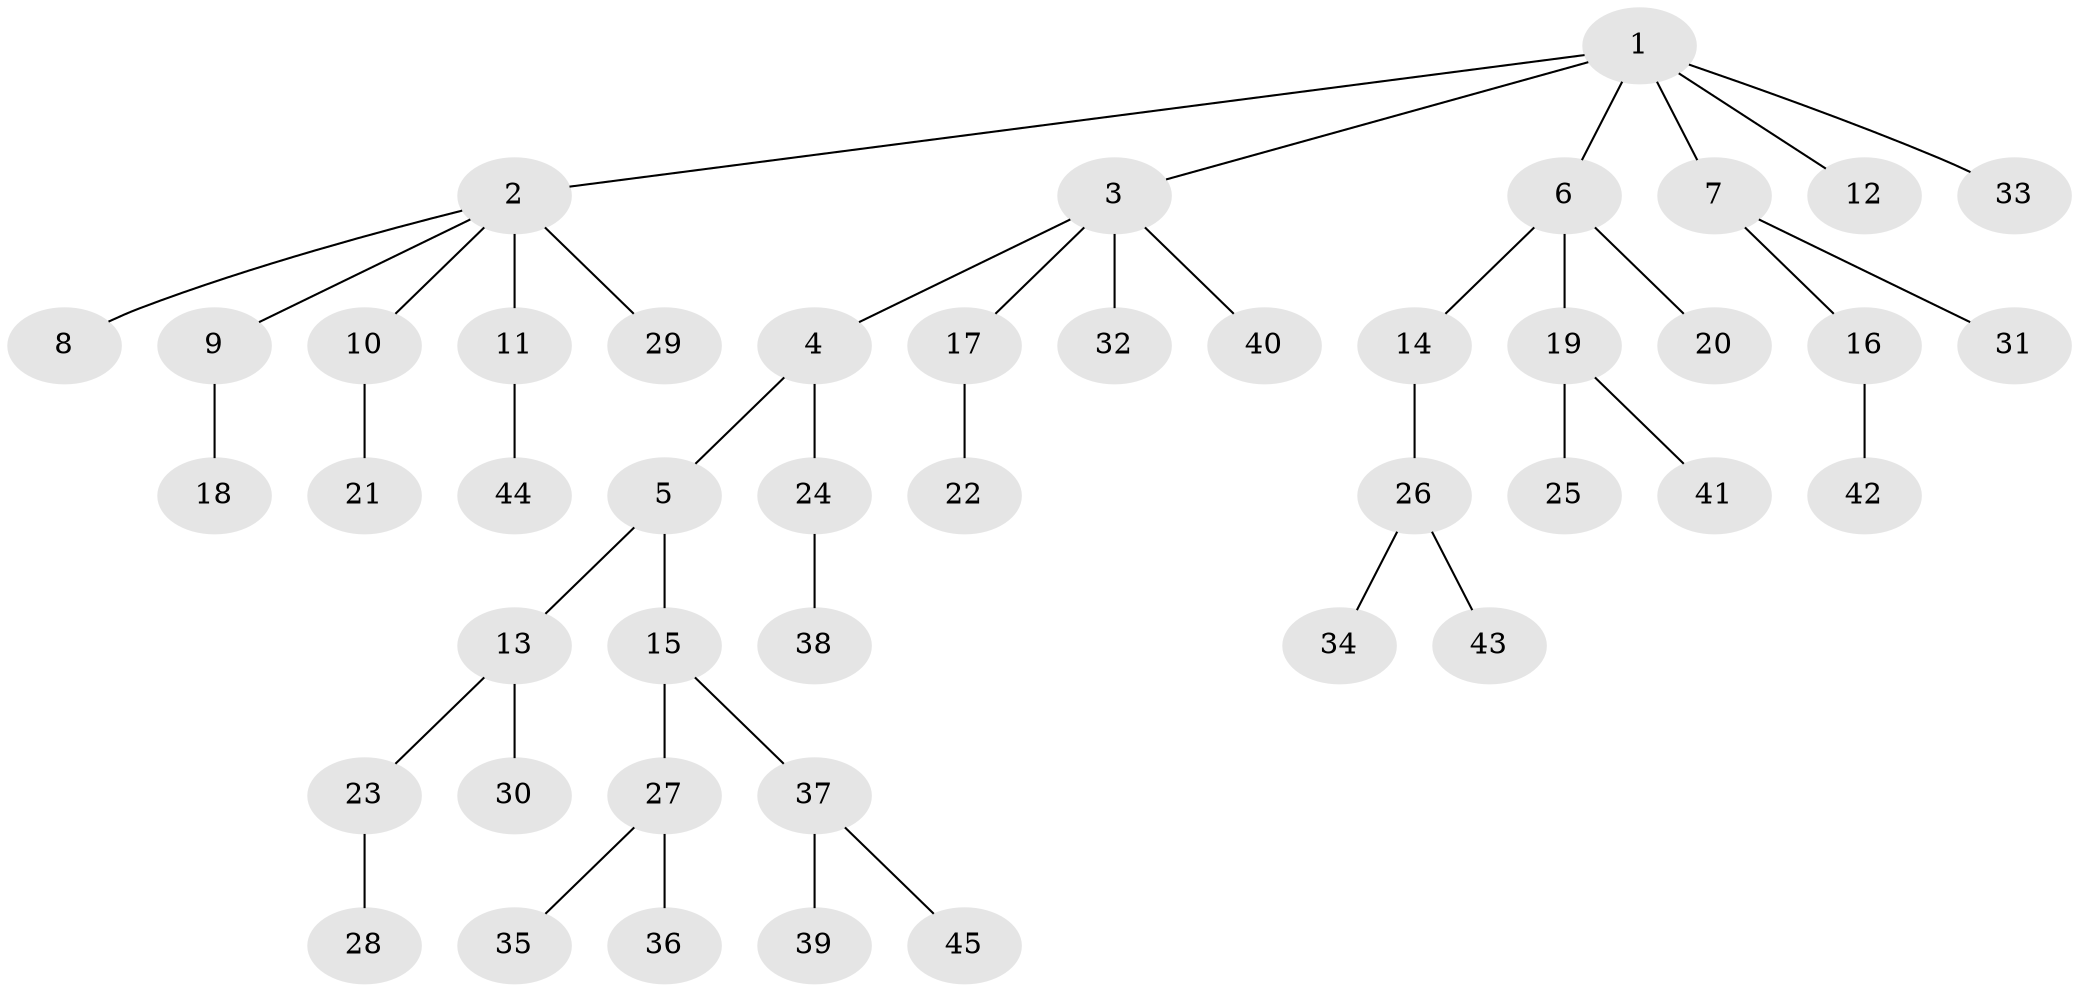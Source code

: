 // original degree distribution, {7: 0.013513513513513514, 6: 0.02702702702702703, 4: 0.08108108108108109, 3: 0.08108108108108109, 5: 0.013513513513513514, 2: 0.2972972972972973, 1: 0.4864864864864865}
// Generated by graph-tools (version 1.1) at 2025/51/03/04/25 22:51:57]
// undirected, 45 vertices, 44 edges
graph export_dot {
  node [color=gray90,style=filled];
  1;
  2;
  3;
  4;
  5;
  6;
  7;
  8;
  9;
  10;
  11;
  12;
  13;
  14;
  15;
  16;
  17;
  18;
  19;
  20;
  21;
  22;
  23;
  24;
  25;
  26;
  27;
  28;
  29;
  30;
  31;
  32;
  33;
  34;
  35;
  36;
  37;
  38;
  39;
  40;
  41;
  42;
  43;
  44;
  45;
  1 -- 2 [weight=1.0];
  1 -- 3 [weight=1.0];
  1 -- 6 [weight=1.0];
  1 -- 7 [weight=1.0];
  1 -- 12 [weight=1.0];
  1 -- 33 [weight=1.0];
  2 -- 8 [weight=1.0];
  2 -- 9 [weight=1.0];
  2 -- 10 [weight=1.0];
  2 -- 11 [weight=1.0];
  2 -- 29 [weight=2.0];
  3 -- 4 [weight=1.0];
  3 -- 17 [weight=1.0];
  3 -- 32 [weight=1.0];
  3 -- 40 [weight=1.0];
  4 -- 5 [weight=1.0];
  4 -- 24 [weight=1.0];
  5 -- 13 [weight=1.0];
  5 -- 15 [weight=1.0];
  6 -- 14 [weight=1.0];
  6 -- 19 [weight=1.0];
  6 -- 20 [weight=1.0];
  7 -- 16 [weight=1.0];
  7 -- 31 [weight=1.0];
  9 -- 18 [weight=1.0];
  10 -- 21 [weight=1.0];
  11 -- 44 [weight=1.0];
  13 -- 23 [weight=1.0];
  13 -- 30 [weight=1.0];
  14 -- 26 [weight=1.0];
  15 -- 27 [weight=1.0];
  15 -- 37 [weight=1.0];
  16 -- 42 [weight=1.0];
  17 -- 22 [weight=1.0];
  19 -- 25 [weight=1.0];
  19 -- 41 [weight=1.0];
  23 -- 28 [weight=1.0];
  24 -- 38 [weight=1.0];
  26 -- 34 [weight=1.0];
  26 -- 43 [weight=1.0];
  27 -- 35 [weight=1.0];
  27 -- 36 [weight=1.0];
  37 -- 39 [weight=1.0];
  37 -- 45 [weight=1.0];
}
